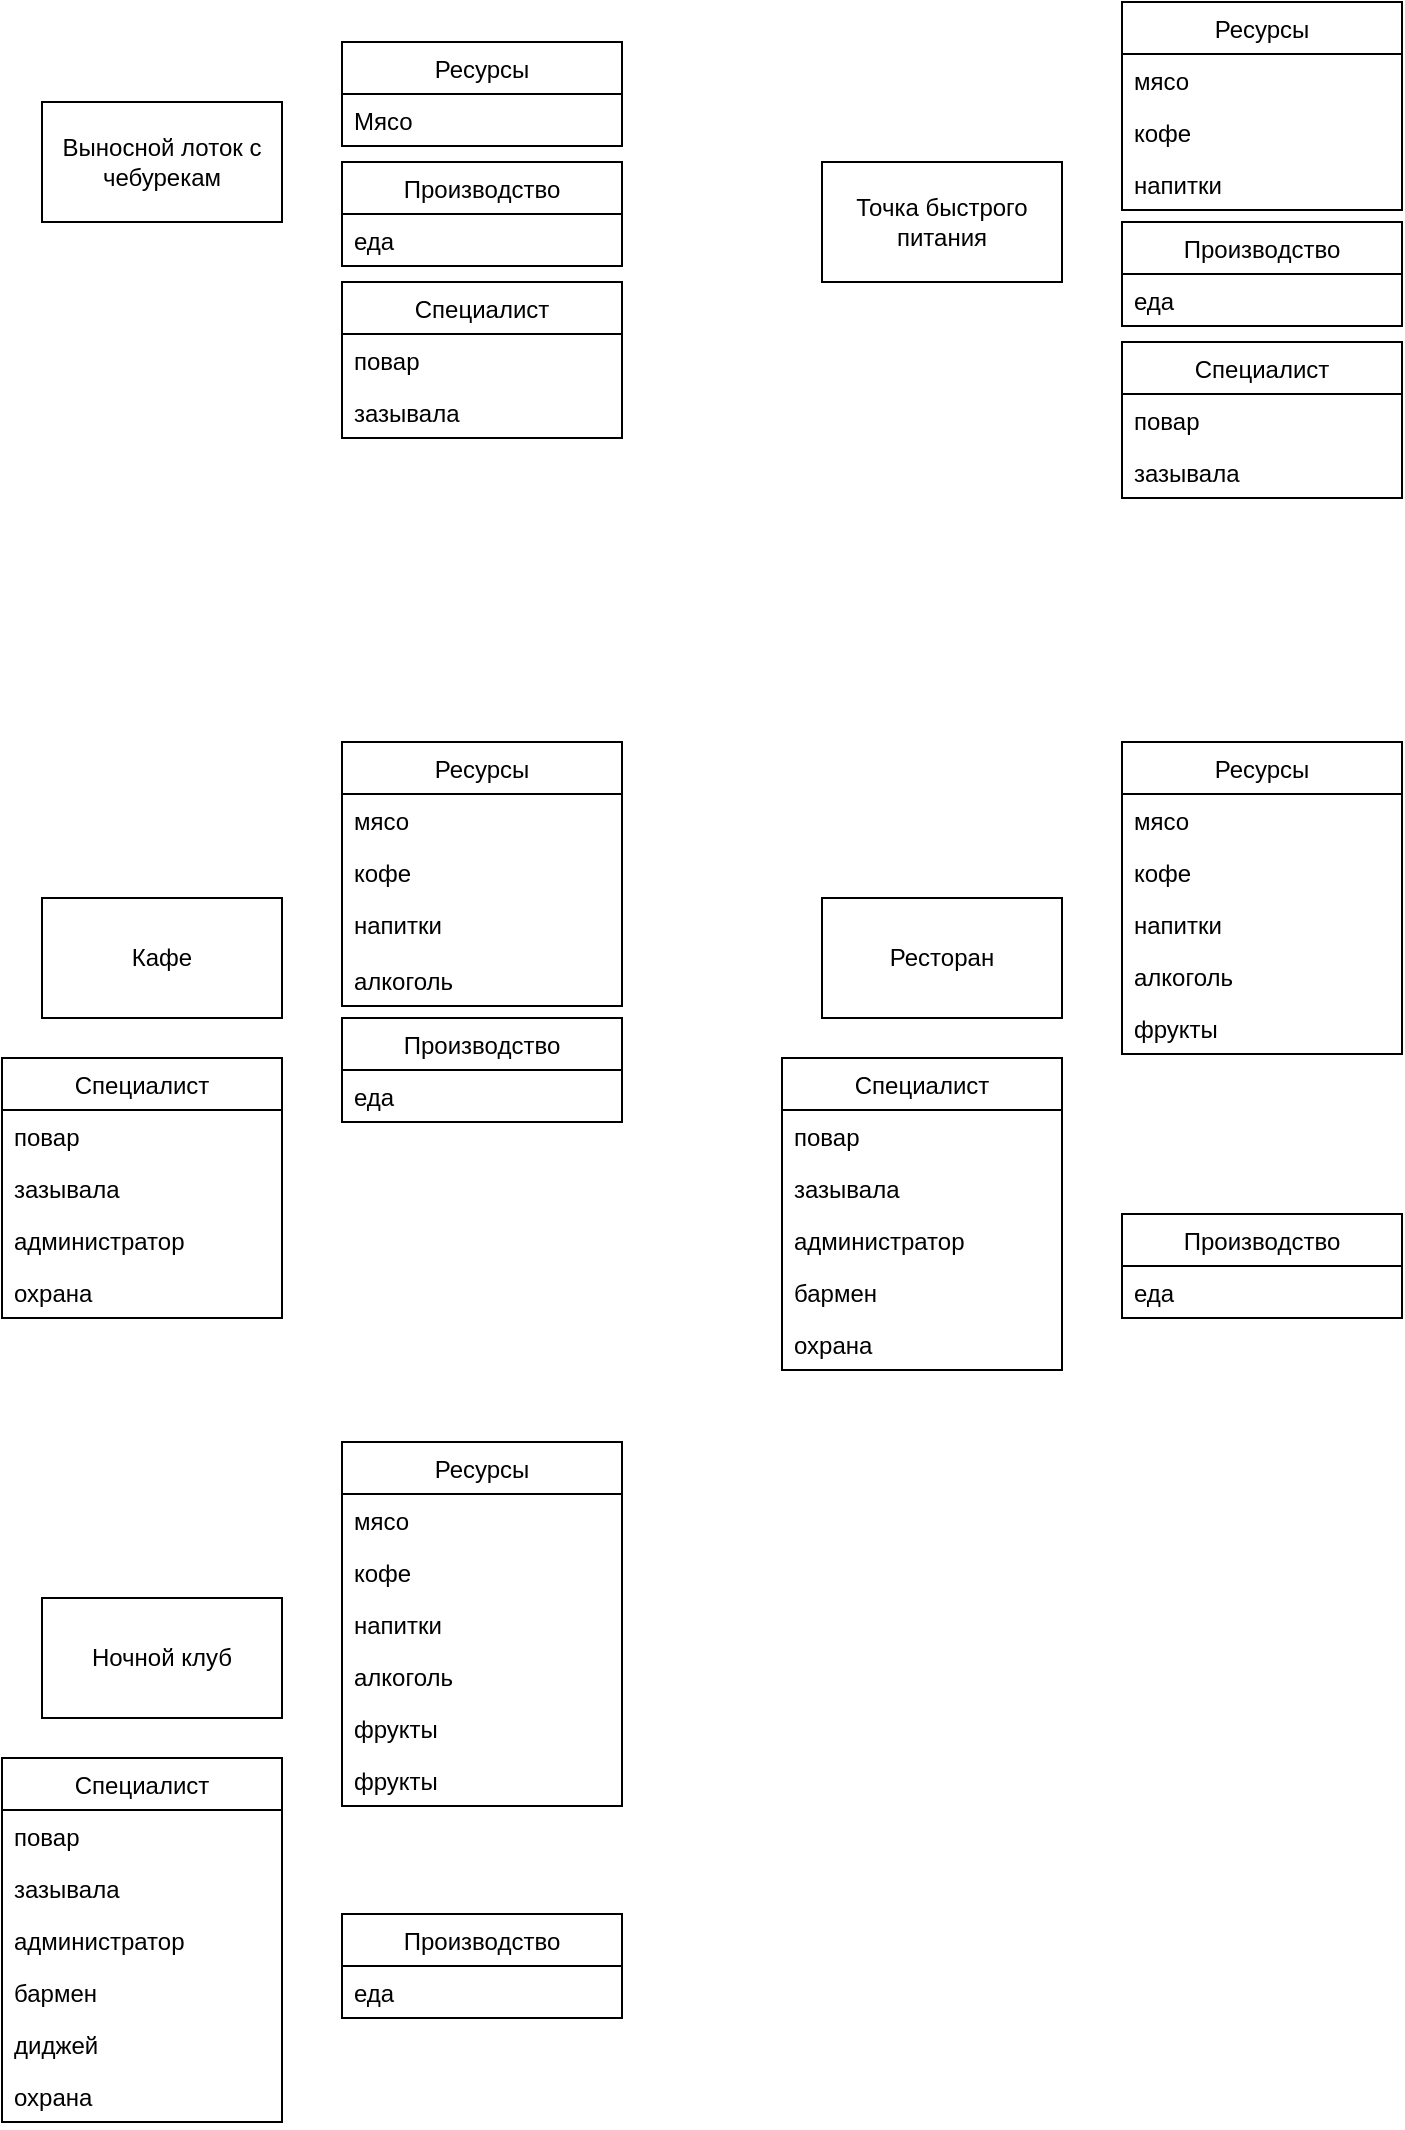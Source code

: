 <mxfile version="14.4.2" type="github" pages="2">
  <diagram id="6S7ugSenV1JjqLPWEwKW" name="Page-1">
    <mxGraphModel dx="1228" dy="582" grid="1" gridSize="10" guides="1" tooltips="1" connect="1" arrows="1" fold="1" page="1" pageScale="1" pageWidth="827" pageHeight="1169" math="0" shadow="0">
      <root>
        <mxCell id="0" />
        <mxCell id="1" parent="0" />
        <mxCell id="lEchIWDg8lGHhwBWF3uy-1" value="&lt;p class=&quot;MsoNormal&quot;&gt;Выносной лоток с чебурекам&lt;/p&gt;" style="rounded=0;whiteSpace=wrap;html=1;" parent="1" vertex="1">
          <mxGeometry x="80" y="80" width="120" height="60" as="geometry" />
        </mxCell>
        <mxCell id="lEchIWDg8lGHhwBWF3uy-2" value="Ресурсы" style="swimlane;fontStyle=0;childLayout=stackLayout;horizontal=1;startSize=26;fillColor=none;horizontalStack=0;resizeParent=1;resizeParentMax=0;resizeLast=0;collapsible=1;marginBottom=0;" parent="1" vertex="1">
          <mxGeometry x="230" y="50" width="140" height="52" as="geometry" />
        </mxCell>
        <mxCell id="lEchIWDg8lGHhwBWF3uy-3" value="Мясо" style="text;strokeColor=none;fillColor=none;align=left;verticalAlign=top;spacingLeft=4;spacingRight=4;overflow=hidden;rotatable=0;points=[[0,0.5],[1,0.5]];portConstraint=eastwest;" parent="lEchIWDg8lGHhwBWF3uy-2" vertex="1">
          <mxGeometry y="26" width="140" height="26" as="geometry" />
        </mxCell>
        <mxCell id="lEchIWDg8lGHhwBWF3uy-4" value="Производство" style="swimlane;fontStyle=0;childLayout=stackLayout;horizontal=1;startSize=26;fillColor=none;horizontalStack=0;resizeParent=1;resizeParentMax=0;resizeLast=0;collapsible=1;marginBottom=0;" parent="1" vertex="1">
          <mxGeometry x="230" y="110" width="140" height="52" as="geometry" />
        </mxCell>
        <mxCell id="lEchIWDg8lGHhwBWF3uy-5" value="еда" style="text;strokeColor=none;fillColor=none;align=left;verticalAlign=top;spacingLeft=4;spacingRight=4;overflow=hidden;rotatable=0;points=[[0,0.5],[1,0.5]];portConstraint=eastwest;" parent="lEchIWDg8lGHhwBWF3uy-4" vertex="1">
          <mxGeometry y="26" width="140" height="26" as="geometry" />
        </mxCell>
        <mxCell id="lEchIWDg8lGHhwBWF3uy-6" value="Специалист" style="swimlane;fontStyle=0;childLayout=stackLayout;horizontal=1;startSize=26;fillColor=none;horizontalStack=0;resizeParent=1;resizeParentMax=0;resizeLast=0;collapsible=1;marginBottom=0;" parent="1" vertex="1">
          <mxGeometry x="230" y="170" width="140" height="78" as="geometry" />
        </mxCell>
        <mxCell id="lEchIWDg8lGHhwBWF3uy-7" value="повар" style="text;strokeColor=none;fillColor=none;align=left;verticalAlign=top;spacingLeft=4;spacingRight=4;overflow=hidden;rotatable=0;points=[[0,0.5],[1,0.5]];portConstraint=eastwest;" parent="lEchIWDg8lGHhwBWF3uy-6" vertex="1">
          <mxGeometry y="26" width="140" height="26" as="geometry" />
        </mxCell>
        <mxCell id="lEchIWDg8lGHhwBWF3uy-8" value="зазывала" style="text;strokeColor=none;fillColor=none;align=left;verticalAlign=top;spacingLeft=4;spacingRight=4;overflow=hidden;rotatable=0;points=[[0,0.5],[1,0.5]];portConstraint=eastwest;" parent="lEchIWDg8lGHhwBWF3uy-6" vertex="1">
          <mxGeometry y="52" width="140" height="26" as="geometry" />
        </mxCell>
        <mxCell id="lEchIWDg8lGHhwBWF3uy-9" value="&lt;p class=&quot;MsoNormal&quot;&gt;Точка быстрого питания&lt;/p&gt;" style="rounded=0;whiteSpace=wrap;html=1;" parent="1" vertex="1">
          <mxGeometry x="470" y="110" width="120" height="60" as="geometry" />
        </mxCell>
        <mxCell id="lEchIWDg8lGHhwBWF3uy-10" value="Ресурсы" style="swimlane;fontStyle=0;childLayout=stackLayout;horizontal=1;startSize=26;fillColor=none;horizontalStack=0;resizeParent=1;resizeParentMax=0;resizeLast=0;collapsible=1;marginBottom=0;" parent="1" vertex="1">
          <mxGeometry x="620" y="30" width="140" height="104" as="geometry" />
        </mxCell>
        <mxCell id="lEchIWDg8lGHhwBWF3uy-11" value="мясо" style="text;strokeColor=none;fillColor=none;align=left;verticalAlign=top;spacingLeft=4;spacingRight=4;overflow=hidden;rotatable=0;points=[[0,0.5],[1,0.5]];portConstraint=eastwest;" parent="lEchIWDg8lGHhwBWF3uy-10" vertex="1">
          <mxGeometry y="26" width="140" height="26" as="geometry" />
        </mxCell>
        <mxCell id="lEchIWDg8lGHhwBWF3uy-12" value="кофе" style="text;strokeColor=none;fillColor=none;align=left;verticalAlign=top;spacingLeft=4;spacingRight=4;overflow=hidden;rotatable=0;points=[[0,0.5],[1,0.5]];portConstraint=eastwest;" parent="lEchIWDg8lGHhwBWF3uy-10" vertex="1">
          <mxGeometry y="52" width="140" height="26" as="geometry" />
        </mxCell>
        <mxCell id="lEchIWDg8lGHhwBWF3uy-13" value="напитки" style="text;strokeColor=none;fillColor=none;align=left;verticalAlign=top;spacingLeft=4;spacingRight=4;overflow=hidden;rotatable=0;points=[[0,0.5],[1,0.5]];portConstraint=eastwest;" parent="lEchIWDg8lGHhwBWF3uy-10" vertex="1">
          <mxGeometry y="78" width="140" height="26" as="geometry" />
        </mxCell>
        <mxCell id="lEchIWDg8lGHhwBWF3uy-14" value="Производство" style="swimlane;fontStyle=0;childLayout=stackLayout;horizontal=1;startSize=26;fillColor=none;horizontalStack=0;resizeParent=1;resizeParentMax=0;resizeLast=0;collapsible=1;marginBottom=0;" parent="1" vertex="1">
          <mxGeometry x="620" y="140" width="140" height="52" as="geometry" />
        </mxCell>
        <mxCell id="lEchIWDg8lGHhwBWF3uy-15" value="еда" style="text;strokeColor=none;fillColor=none;align=left;verticalAlign=top;spacingLeft=4;spacingRight=4;overflow=hidden;rotatable=0;points=[[0,0.5],[1,0.5]];portConstraint=eastwest;" parent="lEchIWDg8lGHhwBWF3uy-14" vertex="1">
          <mxGeometry y="26" width="140" height="26" as="geometry" />
        </mxCell>
        <mxCell id="lEchIWDg8lGHhwBWF3uy-16" value="Специалист" style="swimlane;fontStyle=0;childLayout=stackLayout;horizontal=1;startSize=26;fillColor=none;horizontalStack=0;resizeParent=1;resizeParentMax=0;resizeLast=0;collapsible=1;marginBottom=0;" parent="1" vertex="1">
          <mxGeometry x="620" y="200" width="140" height="78" as="geometry" />
        </mxCell>
        <mxCell id="lEchIWDg8lGHhwBWF3uy-17" value="повар" style="text;strokeColor=none;fillColor=none;align=left;verticalAlign=top;spacingLeft=4;spacingRight=4;overflow=hidden;rotatable=0;points=[[0,0.5],[1,0.5]];portConstraint=eastwest;" parent="lEchIWDg8lGHhwBWF3uy-16" vertex="1">
          <mxGeometry y="26" width="140" height="26" as="geometry" />
        </mxCell>
        <mxCell id="lEchIWDg8lGHhwBWF3uy-18" value="зазывала" style="text;strokeColor=none;fillColor=none;align=left;verticalAlign=top;spacingLeft=4;spacingRight=4;overflow=hidden;rotatable=0;points=[[0,0.5],[1,0.5]];portConstraint=eastwest;" parent="lEchIWDg8lGHhwBWF3uy-16" vertex="1">
          <mxGeometry y="52" width="140" height="26" as="geometry" />
        </mxCell>
        <mxCell id="lEchIWDg8lGHhwBWF3uy-19" value="&lt;p class=&quot;MsoNormal&quot;&gt;Кафе&lt;/p&gt;" style="rounded=0;whiteSpace=wrap;html=1;" parent="1" vertex="1">
          <mxGeometry x="80" y="478" width="120" height="60" as="geometry" />
        </mxCell>
        <mxCell id="lEchIWDg8lGHhwBWF3uy-20" value="Ресурсы" style="swimlane;fontStyle=0;childLayout=stackLayout;horizontal=1;startSize=26;fillColor=none;horizontalStack=0;resizeParent=1;resizeParentMax=0;resizeLast=0;collapsible=1;marginBottom=0;" parent="1" vertex="1">
          <mxGeometry x="230" y="400" width="140" height="132" as="geometry" />
        </mxCell>
        <mxCell id="lEchIWDg8lGHhwBWF3uy-21" value="мясо" style="text;strokeColor=none;fillColor=none;align=left;verticalAlign=top;spacingLeft=4;spacingRight=4;overflow=hidden;rotatable=0;points=[[0,0.5],[1,0.5]];portConstraint=eastwest;" parent="lEchIWDg8lGHhwBWF3uy-20" vertex="1">
          <mxGeometry y="26" width="140" height="26" as="geometry" />
        </mxCell>
        <mxCell id="lEchIWDg8lGHhwBWF3uy-22" value="кофе" style="text;strokeColor=none;fillColor=none;align=left;verticalAlign=top;spacingLeft=4;spacingRight=4;overflow=hidden;rotatable=0;points=[[0,0.5],[1,0.5]];portConstraint=eastwest;" parent="lEchIWDg8lGHhwBWF3uy-20" vertex="1">
          <mxGeometry y="52" width="140" height="26" as="geometry" />
        </mxCell>
        <mxCell id="lEchIWDg8lGHhwBWF3uy-23" value="напитки" style="text;strokeColor=none;fillColor=none;align=left;verticalAlign=top;spacingLeft=4;spacingRight=4;overflow=hidden;rotatable=0;points=[[0,0.5],[1,0.5]];portConstraint=eastwest;" parent="lEchIWDg8lGHhwBWF3uy-20" vertex="1">
          <mxGeometry y="78" width="140" height="28" as="geometry" />
        </mxCell>
        <mxCell id="lEchIWDg8lGHhwBWF3uy-24" value="алкоголь" style="text;strokeColor=none;fillColor=none;align=left;verticalAlign=top;spacingLeft=4;spacingRight=4;overflow=hidden;rotatable=0;points=[[0,0.5],[1,0.5]];portConstraint=eastwest;" parent="lEchIWDg8lGHhwBWF3uy-20" vertex="1">
          <mxGeometry y="106" width="140" height="26" as="geometry" />
        </mxCell>
        <mxCell id="lEchIWDg8lGHhwBWF3uy-25" value="Производство" style="swimlane;fontStyle=0;childLayout=stackLayout;horizontal=1;startSize=26;fillColor=none;horizontalStack=0;resizeParent=1;resizeParentMax=0;resizeLast=0;collapsible=1;marginBottom=0;" parent="1" vertex="1">
          <mxGeometry x="230" y="538" width="140" height="52" as="geometry" />
        </mxCell>
        <mxCell id="lEchIWDg8lGHhwBWF3uy-26" value="еда" style="text;strokeColor=none;fillColor=none;align=left;verticalAlign=top;spacingLeft=4;spacingRight=4;overflow=hidden;rotatable=0;points=[[0,0.5],[1,0.5]];portConstraint=eastwest;" parent="lEchIWDg8lGHhwBWF3uy-25" vertex="1">
          <mxGeometry y="26" width="140" height="26" as="geometry" />
        </mxCell>
        <mxCell id="lEchIWDg8lGHhwBWF3uy-27" value="Специалист" style="swimlane;fontStyle=0;childLayout=stackLayout;horizontal=1;startSize=26;fillColor=none;horizontalStack=0;resizeParent=1;resizeParentMax=0;resizeLast=0;collapsible=1;marginBottom=0;" parent="1" vertex="1">
          <mxGeometry x="60" y="558" width="140" height="130" as="geometry" />
        </mxCell>
        <mxCell id="lEchIWDg8lGHhwBWF3uy-28" value="повар" style="text;strokeColor=none;fillColor=none;align=left;verticalAlign=top;spacingLeft=4;spacingRight=4;overflow=hidden;rotatable=0;points=[[0,0.5],[1,0.5]];portConstraint=eastwest;" parent="lEchIWDg8lGHhwBWF3uy-27" vertex="1">
          <mxGeometry y="26" width="140" height="26" as="geometry" />
        </mxCell>
        <mxCell id="lEchIWDg8lGHhwBWF3uy-29" value="зазывала" style="text;strokeColor=none;fillColor=none;align=left;verticalAlign=top;spacingLeft=4;spacingRight=4;overflow=hidden;rotatable=0;points=[[0,0.5],[1,0.5]];portConstraint=eastwest;" parent="lEchIWDg8lGHhwBWF3uy-27" vertex="1">
          <mxGeometry y="52" width="140" height="26" as="geometry" />
        </mxCell>
        <mxCell id="lEchIWDg8lGHhwBWF3uy-30" value="администратор" style="text;strokeColor=none;fillColor=none;align=left;verticalAlign=top;spacingLeft=4;spacingRight=4;overflow=hidden;rotatable=0;points=[[0,0.5],[1,0.5]];portConstraint=eastwest;" parent="lEchIWDg8lGHhwBWF3uy-27" vertex="1">
          <mxGeometry y="78" width="140" height="26" as="geometry" />
        </mxCell>
        <mxCell id="lEchIWDg8lGHhwBWF3uy-31" value="охрана" style="text;strokeColor=none;fillColor=none;align=left;verticalAlign=top;spacingLeft=4;spacingRight=4;overflow=hidden;rotatable=0;points=[[0,0.5],[1,0.5]];portConstraint=eastwest;" parent="lEchIWDg8lGHhwBWF3uy-27" vertex="1">
          <mxGeometry y="104" width="140" height="26" as="geometry" />
        </mxCell>
        <mxCell id="lEchIWDg8lGHhwBWF3uy-32" value="&lt;p class=&quot;MsoNormal&quot;&gt;Ресторан&lt;/p&gt;" style="rounded=0;whiteSpace=wrap;html=1;" parent="1" vertex="1">
          <mxGeometry x="470" y="478" width="120" height="60" as="geometry" />
        </mxCell>
        <mxCell id="lEchIWDg8lGHhwBWF3uy-33" value="Ресурсы" style="swimlane;fontStyle=0;childLayout=stackLayout;horizontal=1;startSize=26;fillColor=none;horizontalStack=0;resizeParent=1;resizeParentMax=0;resizeLast=0;collapsible=1;marginBottom=0;" parent="1" vertex="1">
          <mxGeometry x="620" y="400" width="140" height="156" as="geometry" />
        </mxCell>
        <mxCell id="lEchIWDg8lGHhwBWF3uy-34" value="мясо" style="text;strokeColor=none;fillColor=none;align=left;verticalAlign=top;spacingLeft=4;spacingRight=4;overflow=hidden;rotatable=0;points=[[0,0.5],[1,0.5]];portConstraint=eastwest;" parent="lEchIWDg8lGHhwBWF3uy-33" vertex="1">
          <mxGeometry y="26" width="140" height="26" as="geometry" />
        </mxCell>
        <mxCell id="lEchIWDg8lGHhwBWF3uy-35" value="кофе" style="text;strokeColor=none;fillColor=none;align=left;verticalAlign=top;spacingLeft=4;spacingRight=4;overflow=hidden;rotatable=0;points=[[0,0.5],[1,0.5]];portConstraint=eastwest;" parent="lEchIWDg8lGHhwBWF3uy-33" vertex="1">
          <mxGeometry y="52" width="140" height="26" as="geometry" />
        </mxCell>
        <mxCell id="lEchIWDg8lGHhwBWF3uy-36" value="напитки" style="text;strokeColor=none;fillColor=none;align=left;verticalAlign=top;spacingLeft=4;spacingRight=4;overflow=hidden;rotatable=0;points=[[0,0.5],[1,0.5]];portConstraint=eastwest;" parent="lEchIWDg8lGHhwBWF3uy-33" vertex="1">
          <mxGeometry y="78" width="140" height="26" as="geometry" />
        </mxCell>
        <mxCell id="lEchIWDg8lGHhwBWF3uy-37" value="алкоголь" style="text;strokeColor=none;fillColor=none;align=left;verticalAlign=top;spacingLeft=4;spacingRight=4;overflow=hidden;rotatable=0;points=[[0,0.5],[1,0.5]];portConstraint=eastwest;" parent="lEchIWDg8lGHhwBWF3uy-33" vertex="1">
          <mxGeometry y="104" width="140" height="26" as="geometry" />
        </mxCell>
        <mxCell id="lEchIWDg8lGHhwBWF3uy-38" value="фрукты" style="text;strokeColor=none;fillColor=none;align=left;verticalAlign=top;spacingLeft=4;spacingRight=4;overflow=hidden;rotatable=0;points=[[0,0.5],[1,0.5]];portConstraint=eastwest;" parent="lEchIWDg8lGHhwBWF3uy-33" vertex="1">
          <mxGeometry y="130" width="140" height="26" as="geometry" />
        </mxCell>
        <mxCell id="lEchIWDg8lGHhwBWF3uy-39" value="Производство" style="swimlane;fontStyle=0;childLayout=stackLayout;horizontal=1;startSize=26;fillColor=none;horizontalStack=0;resizeParent=1;resizeParentMax=0;resizeLast=0;collapsible=1;marginBottom=0;" parent="1" vertex="1">
          <mxGeometry x="620" y="636" width="140" height="52" as="geometry" />
        </mxCell>
        <mxCell id="lEchIWDg8lGHhwBWF3uy-40" value="еда" style="text;strokeColor=none;fillColor=none;align=left;verticalAlign=top;spacingLeft=4;spacingRight=4;overflow=hidden;rotatable=0;points=[[0,0.5],[1,0.5]];portConstraint=eastwest;" parent="lEchIWDg8lGHhwBWF3uy-39" vertex="1">
          <mxGeometry y="26" width="140" height="26" as="geometry" />
        </mxCell>
        <mxCell id="lEchIWDg8lGHhwBWF3uy-41" value="Специалист" style="swimlane;fontStyle=0;childLayout=stackLayout;horizontal=1;startSize=26;fillColor=none;horizontalStack=0;resizeParent=1;resizeParentMax=0;resizeLast=0;collapsible=1;marginBottom=0;" parent="1" vertex="1">
          <mxGeometry x="450" y="558" width="140" height="156" as="geometry" />
        </mxCell>
        <mxCell id="lEchIWDg8lGHhwBWF3uy-42" value="повар" style="text;strokeColor=none;fillColor=none;align=left;verticalAlign=top;spacingLeft=4;spacingRight=4;overflow=hidden;rotatable=0;points=[[0,0.5],[1,0.5]];portConstraint=eastwest;" parent="lEchIWDg8lGHhwBWF3uy-41" vertex="1">
          <mxGeometry y="26" width="140" height="26" as="geometry" />
        </mxCell>
        <mxCell id="lEchIWDg8lGHhwBWF3uy-43" value="зазывала" style="text;strokeColor=none;fillColor=none;align=left;verticalAlign=top;spacingLeft=4;spacingRight=4;overflow=hidden;rotatable=0;points=[[0,0.5],[1,0.5]];portConstraint=eastwest;" parent="lEchIWDg8lGHhwBWF3uy-41" vertex="1">
          <mxGeometry y="52" width="140" height="26" as="geometry" />
        </mxCell>
        <mxCell id="lEchIWDg8lGHhwBWF3uy-44" value="администратор" style="text;strokeColor=none;fillColor=none;align=left;verticalAlign=top;spacingLeft=4;spacingRight=4;overflow=hidden;rotatable=0;points=[[0,0.5],[1,0.5]];portConstraint=eastwest;" parent="lEchIWDg8lGHhwBWF3uy-41" vertex="1">
          <mxGeometry y="78" width="140" height="26" as="geometry" />
        </mxCell>
        <mxCell id="lEchIWDg8lGHhwBWF3uy-45" value="бармен" style="text;strokeColor=none;fillColor=none;align=left;verticalAlign=top;spacingLeft=4;spacingRight=4;overflow=hidden;rotatable=0;points=[[0,0.5],[1,0.5]];portConstraint=eastwest;" parent="lEchIWDg8lGHhwBWF3uy-41" vertex="1">
          <mxGeometry y="104" width="140" height="26" as="geometry" />
        </mxCell>
        <mxCell id="lEchIWDg8lGHhwBWF3uy-46" value="охрана" style="text;strokeColor=none;fillColor=none;align=left;verticalAlign=top;spacingLeft=4;spacingRight=4;overflow=hidden;rotatable=0;points=[[0,0.5],[1,0.5]];portConstraint=eastwest;" parent="lEchIWDg8lGHhwBWF3uy-41" vertex="1">
          <mxGeometry y="130" width="140" height="26" as="geometry" />
        </mxCell>
        <mxCell id="lEchIWDg8lGHhwBWF3uy-47" value="&lt;p class=&quot;MsoNormal&quot;&gt;Ночной клуб&lt;/p&gt;" style="rounded=0;whiteSpace=wrap;html=1;" parent="1" vertex="1">
          <mxGeometry x="80" y="828" width="120" height="60" as="geometry" />
        </mxCell>
        <mxCell id="lEchIWDg8lGHhwBWF3uy-48" value="Ресурсы" style="swimlane;fontStyle=0;childLayout=stackLayout;horizontal=1;startSize=26;fillColor=none;horizontalStack=0;resizeParent=1;resizeParentMax=0;resizeLast=0;collapsible=1;marginBottom=0;" parent="1" vertex="1">
          <mxGeometry x="230" y="750" width="140" height="182" as="geometry" />
        </mxCell>
        <mxCell id="lEchIWDg8lGHhwBWF3uy-49" value="мясо" style="text;strokeColor=none;fillColor=none;align=left;verticalAlign=top;spacingLeft=4;spacingRight=4;overflow=hidden;rotatable=0;points=[[0,0.5],[1,0.5]];portConstraint=eastwest;" parent="lEchIWDg8lGHhwBWF3uy-48" vertex="1">
          <mxGeometry y="26" width="140" height="26" as="geometry" />
        </mxCell>
        <mxCell id="lEchIWDg8lGHhwBWF3uy-50" value="кофе" style="text;strokeColor=none;fillColor=none;align=left;verticalAlign=top;spacingLeft=4;spacingRight=4;overflow=hidden;rotatable=0;points=[[0,0.5],[1,0.5]];portConstraint=eastwest;" parent="lEchIWDg8lGHhwBWF3uy-48" vertex="1">
          <mxGeometry y="52" width="140" height="26" as="geometry" />
        </mxCell>
        <mxCell id="lEchIWDg8lGHhwBWF3uy-51" value="напитки" style="text;strokeColor=none;fillColor=none;align=left;verticalAlign=top;spacingLeft=4;spacingRight=4;overflow=hidden;rotatable=0;points=[[0,0.5],[1,0.5]];portConstraint=eastwest;" parent="lEchIWDg8lGHhwBWF3uy-48" vertex="1">
          <mxGeometry y="78" width="140" height="26" as="geometry" />
        </mxCell>
        <mxCell id="lEchIWDg8lGHhwBWF3uy-52" value="алкоголь" style="text;strokeColor=none;fillColor=none;align=left;verticalAlign=top;spacingLeft=4;spacingRight=4;overflow=hidden;rotatable=0;points=[[0,0.5],[1,0.5]];portConstraint=eastwest;" parent="lEchIWDg8lGHhwBWF3uy-48" vertex="1">
          <mxGeometry y="104" width="140" height="26" as="geometry" />
        </mxCell>
        <mxCell id="lEchIWDg8lGHhwBWF3uy-53" value="фрукты" style="text;strokeColor=none;fillColor=none;align=left;verticalAlign=top;spacingLeft=4;spacingRight=4;overflow=hidden;rotatable=0;points=[[0,0.5],[1,0.5]];portConstraint=eastwest;" parent="lEchIWDg8lGHhwBWF3uy-48" vertex="1">
          <mxGeometry y="130" width="140" height="26" as="geometry" />
        </mxCell>
        <mxCell id="lEchIWDg8lGHhwBWF3uy-54" value="фрукты" style="text;strokeColor=none;fillColor=none;align=left;verticalAlign=top;spacingLeft=4;spacingRight=4;overflow=hidden;rotatable=0;points=[[0,0.5],[1,0.5]];portConstraint=eastwest;" parent="lEchIWDg8lGHhwBWF3uy-48" vertex="1">
          <mxGeometry y="156" width="140" height="26" as="geometry" />
        </mxCell>
        <mxCell id="lEchIWDg8lGHhwBWF3uy-55" value="Производство" style="swimlane;fontStyle=0;childLayout=stackLayout;horizontal=1;startSize=26;fillColor=none;horizontalStack=0;resizeParent=1;resizeParentMax=0;resizeLast=0;collapsible=1;marginBottom=0;" parent="1" vertex="1">
          <mxGeometry x="230" y="986" width="140" height="52" as="geometry" />
        </mxCell>
        <mxCell id="lEchIWDg8lGHhwBWF3uy-56" value="еда" style="text;strokeColor=none;fillColor=none;align=left;verticalAlign=top;spacingLeft=4;spacingRight=4;overflow=hidden;rotatable=0;points=[[0,0.5],[1,0.5]];portConstraint=eastwest;" parent="lEchIWDg8lGHhwBWF3uy-55" vertex="1">
          <mxGeometry y="26" width="140" height="26" as="geometry" />
        </mxCell>
        <mxCell id="lEchIWDg8lGHhwBWF3uy-57" value="Специалист" style="swimlane;fontStyle=0;childLayout=stackLayout;horizontal=1;startSize=26;fillColor=none;horizontalStack=0;resizeParent=1;resizeParentMax=0;resizeLast=0;collapsible=1;marginBottom=0;" parent="1" vertex="1">
          <mxGeometry x="60" y="908" width="140" height="182" as="geometry" />
        </mxCell>
        <mxCell id="lEchIWDg8lGHhwBWF3uy-58" value="повар" style="text;strokeColor=none;fillColor=none;align=left;verticalAlign=top;spacingLeft=4;spacingRight=4;overflow=hidden;rotatable=0;points=[[0,0.5],[1,0.5]];portConstraint=eastwest;" parent="lEchIWDg8lGHhwBWF3uy-57" vertex="1">
          <mxGeometry y="26" width="140" height="26" as="geometry" />
        </mxCell>
        <mxCell id="lEchIWDg8lGHhwBWF3uy-59" value="зазывала" style="text;strokeColor=none;fillColor=none;align=left;verticalAlign=top;spacingLeft=4;spacingRight=4;overflow=hidden;rotatable=0;points=[[0,0.5],[1,0.5]];portConstraint=eastwest;" parent="lEchIWDg8lGHhwBWF3uy-57" vertex="1">
          <mxGeometry y="52" width="140" height="26" as="geometry" />
        </mxCell>
        <mxCell id="lEchIWDg8lGHhwBWF3uy-60" value="администратор" style="text;strokeColor=none;fillColor=none;align=left;verticalAlign=top;spacingLeft=4;spacingRight=4;overflow=hidden;rotatable=0;points=[[0,0.5],[1,0.5]];portConstraint=eastwest;" parent="lEchIWDg8lGHhwBWF3uy-57" vertex="1">
          <mxGeometry y="78" width="140" height="26" as="geometry" />
        </mxCell>
        <mxCell id="lEchIWDg8lGHhwBWF3uy-61" value="бармен" style="text;strokeColor=none;fillColor=none;align=left;verticalAlign=top;spacingLeft=4;spacingRight=4;overflow=hidden;rotatable=0;points=[[0,0.5],[1,0.5]];portConstraint=eastwest;" parent="lEchIWDg8lGHhwBWF3uy-57" vertex="1">
          <mxGeometry y="104" width="140" height="26" as="geometry" />
        </mxCell>
        <mxCell id="lEchIWDg8lGHhwBWF3uy-62" value="диджей" style="text;strokeColor=none;fillColor=none;align=left;verticalAlign=top;spacingLeft=4;spacingRight=4;overflow=hidden;rotatable=0;points=[[0,0.5],[1,0.5]];portConstraint=eastwest;" parent="lEchIWDg8lGHhwBWF3uy-57" vertex="1">
          <mxGeometry y="130" width="140" height="26" as="geometry" />
        </mxCell>
        <mxCell id="lEchIWDg8lGHhwBWF3uy-63" value="охрана" style="text;strokeColor=none;fillColor=none;align=left;verticalAlign=top;spacingLeft=4;spacingRight=4;overflow=hidden;rotatable=0;points=[[0,0.5],[1,0.5]];portConstraint=eastwest;" parent="lEchIWDg8lGHhwBWF3uy-57" vertex="1">
          <mxGeometry y="156" width="140" height="26" as="geometry" />
        </mxCell>
      </root>
    </mxGraphModel>
  </diagram>
  <diagram id="fvzckmosWqIhh1CYBYbi" name="Architecture">
    <mxGraphModel dx="2055" dy="582" grid="1" gridSize="10" guides="1" tooltips="1" connect="1" arrows="1" fold="1" page="1" pageScale="1" pageWidth="827" pageHeight="1169" math="0" shadow="0">
      <root>
        <mxCell id="eyGv4FeZiMnqTki_doD5-0" />
        <mxCell id="eyGv4FeZiMnqTki_doD5-1" parent="eyGv4FeZiMnqTki_doD5-0" />
        <mxCell id="eyGv4FeZiMnqTki_doD5-2" style="edgeStyle=orthogonalEdgeStyle;rounded=0;orthogonalLoop=1;jettySize=auto;html=1;exitX=1;exitY=0.5;exitDx=0;exitDy=0;entryX=0;entryY=0.5;entryDx=0;entryDy=0;" edge="1" parent="eyGv4FeZiMnqTki_doD5-1" source="eyGv4FeZiMnqTki_doD5-3" target="eyGv4FeZiMnqTki_doD5-5">
          <mxGeometry relative="1" as="geometry" />
        </mxCell>
        <mxCell id="eyGv4FeZiMnqTki_doD5-3" value="Старт" style="rounded=1;whiteSpace=wrap;html=1;" vertex="1" parent="eyGv4FeZiMnqTki_doD5-1">
          <mxGeometry x="80" y="40" width="120" height="60" as="geometry" />
        </mxCell>
        <mxCell id="eyGv4FeZiMnqTki_doD5-4" style="edgeStyle=orthogonalEdgeStyle;rounded=0;orthogonalLoop=1;jettySize=auto;html=1;exitX=1;exitY=0.5;exitDx=0;exitDy=0;entryX=0;entryY=0.5;entryDx=0;entryDy=0;" edge="1" parent="eyGv4FeZiMnqTki_doD5-1" source="eyGv4FeZiMnqTki_doD5-5" target="eyGv4FeZiMnqTki_doD5-8">
          <mxGeometry relative="1" as="geometry" />
        </mxCell>
        <mxCell id="eyGv4FeZiMnqTki_doD5-5" value="Регистрация" style="rounded=1;whiteSpace=wrap;html=1;" vertex="1" parent="eyGv4FeZiMnqTki_doD5-1">
          <mxGeometry x="240" y="40" width="120" height="60" as="geometry" />
        </mxCell>
        <mxCell id="eyGv4FeZiMnqTki_doD5-6" value="аутентификация&lt;br&gt;пользователя" style="rounded=1;whiteSpace=wrap;html=1;" vertex="1" parent="eyGv4FeZiMnqTki_doD5-1">
          <mxGeometry x="240" y="120" width="120" height="60" as="geometry" />
        </mxCell>
        <mxCell id="eyGv4FeZiMnqTki_doD5-7" style="edgeStyle=orthogonalEdgeStyle;rounded=0;orthogonalLoop=1;jettySize=auto;html=1;exitX=0.5;exitY=1;exitDx=0;exitDy=0;entryX=0.5;entryY=0;entryDx=0;entryDy=0;entryPerimeter=0;" edge="1" parent="eyGv4FeZiMnqTki_doD5-1" source="eyGv4FeZiMnqTki_doD5-8" target="eyGv4FeZiMnqTki_doD5-14">
          <mxGeometry relative="1" as="geometry" />
        </mxCell>
        <mxCell id="eyGv4FeZiMnqTki_doD5-8" value="верификация по мылу" style="rounded=1;whiteSpace=wrap;html=1;" vertex="1" parent="eyGv4FeZiMnqTki_doD5-1">
          <mxGeometry x="405" y="40" width="120" height="60" as="geometry" />
        </mxCell>
        <mxCell id="eyGv4FeZiMnqTki_doD5-9" value="" style="endArrow=classic;startArrow=classic;html=1;exitX=0;exitY=0.5;exitDx=0;exitDy=0;exitPerimeter=0;" edge="1" parent="eyGv4FeZiMnqTki_doD5-1" source="eyGv4FeZiMnqTki_doD5-14">
          <mxGeometry width="50" height="50" relative="1" as="geometry">
            <mxPoint x="380" y="162.5" as="sourcePoint" />
            <mxPoint x="360" y="150" as="targetPoint" />
          </mxGeometry>
        </mxCell>
        <mxCell id="eyGv4FeZiMnqTki_doD5-10" value="" style="endArrow=classic;startArrow=classic;html=1;entryX=1;entryY=1;entryDx=0;entryDy=0;exitX=0;exitY=0;exitDx=0;exitDy=0;" edge="1" parent="eyGv4FeZiMnqTki_doD5-1" source="eyGv4FeZiMnqTki_doD5-6" target="eyGv4FeZiMnqTki_doD5-3">
          <mxGeometry width="50" height="50" relative="1" as="geometry">
            <mxPoint x="190" y="150" as="sourcePoint" />
            <mxPoint x="240" y="100" as="targetPoint" />
          </mxGeometry>
        </mxCell>
        <mxCell id="eyGv4FeZiMnqTki_doD5-11" value="загрузка данных персонажа" style="rounded=1;whiteSpace=wrap;html=1;" vertex="1" parent="eyGv4FeZiMnqTki_doD5-1">
          <mxGeometry x="140" y="280" width="100" height="40" as="geometry" />
        </mxCell>
        <mxCell id="eyGv4FeZiMnqTki_doD5-12" style="edgeStyle=orthogonalEdgeStyle;rounded=0;orthogonalLoop=1;jettySize=auto;html=1;exitX=1;exitY=0.5;exitDx=0;exitDy=0;entryX=0;entryY=0.5;entryDx=0;entryDy=0;" edge="1" parent="eyGv4FeZiMnqTki_doD5-1" source="eyGv4FeZiMnqTki_doD5-13" target="eyGv4FeZiMnqTki_doD5-3">
          <mxGeometry relative="1" as="geometry" />
        </mxCell>
        <mxCell id="eyGv4FeZiMnqTki_doD5-13" value="" style="ellipse;fillColor=#ffffff;strokeColor=#000000;" vertex="1" parent="eyGv4FeZiMnqTki_doD5-1">
          <mxGeometry x="20" y="55" width="30" height="30" as="geometry" />
        </mxCell>
        <mxCell id="eyGv4FeZiMnqTki_doD5-14" value="БД&lt;br&gt;" style="shape=note;whiteSpace=wrap;html=1;backgroundOutline=1;darkOpacity=0.05;" vertex="1" parent="eyGv4FeZiMnqTki_doD5-1">
          <mxGeometry x="390" y="120" width="150" height="160" as="geometry" />
        </mxCell>
        <mxCell id="eyGv4FeZiMnqTki_doD5-15" value="" style="endArrow=classic;html=1;exitX=0.5;exitY=1;exitDx=0;exitDy=0;entryX=0.5;entryY=0;entryDx=0;entryDy=0;" edge="1" parent="eyGv4FeZiMnqTki_doD5-1" source="eyGv4FeZiMnqTki_doD5-3" target="eyGv4FeZiMnqTki_doD5-11">
          <mxGeometry width="50" height="50" relative="1" as="geometry">
            <mxPoint x="400" y="320" as="sourcePoint" />
            <mxPoint x="450" y="270" as="targetPoint" />
          </mxGeometry>
        </mxCell>
        <mxCell id="eyGv4FeZiMnqTki_doD5-16" value="" style="endArrow=classic;html=1;exitX=-0.013;exitY=0.694;exitDx=0;exitDy=0;exitPerimeter=0;entryX=1;entryY=0;entryDx=0;entryDy=0;" edge="1" parent="eyGv4FeZiMnqTki_doD5-1" source="eyGv4FeZiMnqTki_doD5-14" target="eyGv4FeZiMnqTki_doD5-11">
          <mxGeometry width="50" height="50" relative="1" as="geometry">
            <mxPoint x="400" y="320" as="sourcePoint" />
            <mxPoint x="450" y="270" as="targetPoint" />
          </mxGeometry>
        </mxCell>
        <mxCell id="eyGv4FeZiMnqTki_doD5-17" style="edgeStyle=orthogonalEdgeStyle;rounded=0;orthogonalLoop=1;jettySize=auto;html=1;exitX=0.5;exitY=1;exitDx=0;exitDy=0;" edge="1" parent="eyGv4FeZiMnqTki_doD5-1" source="eyGv4FeZiMnqTki_doD5-18">
          <mxGeometry relative="1" as="geometry">
            <mxPoint x="190" y="420" as="targetPoint" />
          </mxGeometry>
        </mxCell>
        <mxCell id="eyGv4FeZiMnqTki_doD5-18" value="определение геопозиции" style="rounded=1;whiteSpace=wrap;html=1;" vertex="1" parent="eyGv4FeZiMnqTki_doD5-1">
          <mxGeometry x="140" y="350" width="100" height="40" as="geometry" />
        </mxCell>
        <mxCell id="eyGv4FeZiMnqTki_doD5-20" value="слушаем окружение" style="rounded=1;whiteSpace=wrap;html=1;" vertex="1" parent="eyGv4FeZiMnqTki_doD5-1">
          <mxGeometry x="140" y="420" width="100" height="40" as="geometry" />
        </mxCell>
        <mxCell id="eyGv4FeZiMnqTki_doD5-21" value="взаимодействие&lt;br&gt;с объектом" style="rhombus;whiteSpace=wrap;html=1;" vertex="1" parent="eyGv4FeZiMnqTki_doD5-1">
          <mxGeometry x="250" y="600" width="120" height="120" as="geometry" />
        </mxCell>
        <mxCell id="eyGv4FeZiMnqTki_doD5-22" value="" style="endArrow=classic;html=1;exitX=0.5;exitY=1;exitDx=0;exitDy=0;entryX=0.5;entryY=0;entryDx=0;entryDy=0;" edge="1" parent="eyGv4FeZiMnqTki_doD5-1" source="eyGv4FeZiMnqTki_doD5-11" target="eyGv4FeZiMnqTki_doD5-18">
          <mxGeometry width="50" height="50" relative="1" as="geometry">
            <mxPoint x="390" y="330" as="sourcePoint" />
            <mxPoint x="440" y="280" as="targetPoint" />
          </mxGeometry>
        </mxCell>
        <mxCell id="eyGv4FeZiMnqTki_doD5-23" value="взаимодействие&lt;br&gt;с персонажем" style="rhombus;whiteSpace=wrap;html=1;" vertex="1" parent="eyGv4FeZiMnqTki_doD5-1">
          <mxGeometry x="30" y="600" width="120" height="120" as="geometry" />
        </mxCell>
        <mxCell id="eyGv4FeZiMnqTki_doD5-24" value="" style="endArrow=open;endFill=1;endSize=12;html=1;entryX=0.5;entryY=0;entryDx=0;entryDy=0;exitX=0.417;exitY=1;exitDx=0;exitDy=0;exitPerimeter=0;" edge="1" parent="eyGv4FeZiMnqTki_doD5-1" source="eyGv4FeZiMnqTki_doD5-35" target="eyGv4FeZiMnqTki_doD5-23">
          <mxGeometry width="160" relative="1" as="geometry">
            <mxPoint x="170" y="580" as="sourcePoint" />
            <mxPoint x="490" y="490" as="targetPoint" />
          </mxGeometry>
        </mxCell>
        <mxCell id="eyGv4FeZiMnqTki_doD5-25" value="" style="endArrow=open;endFill=1;endSize=12;html=1;entryX=0.5;entryY=0;entryDx=0;entryDy=0;exitX=0.5;exitY=1;exitDx=0;exitDy=0;" edge="1" parent="eyGv4FeZiMnqTki_doD5-1" source="eyGv4FeZiMnqTki_doD5-35" target="eyGv4FeZiMnqTki_doD5-21">
          <mxGeometry width="160" relative="1" as="geometry">
            <mxPoint x="200" y="580" as="sourcePoint" />
            <mxPoint x="100" y="520" as="targetPoint" />
          </mxGeometry>
        </mxCell>
        <mxCell id="eyGv4FeZiMnqTki_doD5-26" value="выводим на экран моё местоположение" style="rounded=1;whiteSpace=wrap;html=1;" vertex="1" parent="eyGv4FeZiMnqTki_doD5-1">
          <mxGeometry x="340" y="420" width="100" height="40" as="geometry" />
        </mxCell>
        <mxCell id="eyGv4FeZiMnqTki_doD5-27" value="" style="endArrow=classic;html=1;exitX=1;exitY=0.5;exitDx=0;exitDy=0;entryX=0;entryY=0.5;entryDx=0;entryDy=0;" edge="1" parent="eyGv4FeZiMnqTki_doD5-1" source="eyGv4FeZiMnqTki_doD5-20" target="eyGv4FeZiMnqTki_doD5-26">
          <mxGeometry width="50" height="50" relative="1" as="geometry">
            <mxPoint x="390" y="510" as="sourcePoint" />
            <mxPoint x="280" y="440" as="targetPoint" />
          </mxGeometry>
        </mxCell>
        <mxCell id="eyGv4FeZiMnqTki_doD5-28" value="при изменении моих координат" style="rounded=1;whiteSpace=wrap;html=1;" vertex="1" parent="eyGv4FeZiMnqTki_doD5-1">
          <mxGeometry x="340" y="350" width="100" height="40" as="geometry" />
        </mxCell>
        <mxCell id="eyGv4FeZiMnqTki_doD5-29" value="" style="endArrow=classic;html=1;exitX=1;exitY=0.5;exitDx=0;exitDy=0;entryX=0;entryY=0.5;entryDx=0;entryDy=0;" edge="1" parent="eyGv4FeZiMnqTki_doD5-1" source="eyGv4FeZiMnqTki_doD5-18" target="eyGv4FeZiMnqTki_doD5-28">
          <mxGeometry width="50" height="50" relative="1" as="geometry">
            <mxPoint x="390" y="420" as="sourcePoint" />
            <mxPoint x="440" y="370" as="targetPoint" />
          </mxGeometry>
        </mxCell>
        <mxCell id="eyGv4FeZiMnqTki_doD5-30" value="" style="endArrow=classic;html=1;exitX=0.5;exitY=1;exitDx=0;exitDy=0;entryX=0.5;entryY=0;entryDx=0;entryDy=0;" edge="1" parent="eyGv4FeZiMnqTki_doD5-1" source="eyGv4FeZiMnqTki_doD5-28" target="eyGv4FeZiMnqTki_doD5-26">
          <mxGeometry width="50" height="50" relative="1" as="geometry">
            <mxPoint x="390" y="420" as="sourcePoint" />
            <mxPoint x="440" y="370" as="targetPoint" />
          </mxGeometry>
        </mxCell>
        <mxCell id="eyGv4FeZiMnqTki_doD5-33" value="" style="endArrow=open;endFill=1;endSize=12;html=1;entryX=0.327;entryY=1.013;entryDx=0;entryDy=0;entryPerimeter=0;exitX=0.5;exitY=0;exitDx=0;exitDy=0;" edge="1" parent="eyGv4FeZiMnqTki_doD5-1" source="eyGv4FeZiMnqTki_doD5-28" target="eyGv4FeZiMnqTki_doD5-14">
          <mxGeometry width="160" relative="1" as="geometry">
            <mxPoint x="330" y="390" as="sourcePoint" />
            <mxPoint x="490" y="390" as="targetPoint" />
          </mxGeometry>
        </mxCell>
        <mxCell id="eyGv4FeZiMnqTki_doD5-34" value="" style="endArrow=open;endFill=1;endSize=12;html=1;exitX=-0.007;exitY=0.888;exitDx=0;exitDy=0;exitPerimeter=0;entryX=1;entryY=0;entryDx=0;entryDy=0;" edge="1" parent="eyGv4FeZiMnqTki_doD5-1" source="eyGv4FeZiMnqTki_doD5-14" target="eyGv4FeZiMnqTki_doD5-20">
          <mxGeometry width="160" relative="1" as="geometry">
            <mxPoint x="330" y="390" as="sourcePoint" />
            <mxPoint x="490" y="390" as="targetPoint" />
          </mxGeometry>
        </mxCell>
        <mxCell id="eyGv4FeZiMnqTki_doD5-35" value="выводим на экран видимые объекты и персонажи" style="rounded=1;whiteSpace=wrap;html=1;" vertex="1" parent="eyGv4FeZiMnqTki_doD5-1">
          <mxGeometry x="130" y="500" width="120" height="60" as="geometry" />
        </mxCell>
        <mxCell id="eyGv4FeZiMnqTki_doD5-36" value="" style="endArrow=open;endFill=1;endSize=12;html=1;exitX=0.5;exitY=1;exitDx=0;exitDy=0;entryX=0.5;entryY=0;entryDx=0;entryDy=0;" edge="1" parent="eyGv4FeZiMnqTki_doD5-1" source="eyGv4FeZiMnqTki_doD5-20" target="eyGv4FeZiMnqTki_doD5-35">
          <mxGeometry width="160" relative="1" as="geometry">
            <mxPoint x="330" y="480" as="sourcePoint" />
            <mxPoint x="490" y="480" as="targetPoint" />
          </mxGeometry>
        </mxCell>
        <mxCell id="eyGv4FeZiMnqTki_doD5-37" value="" style="endArrow=open;endFill=1;endSize=12;html=1;exitX=1;exitY=0.5;exitDx=0;exitDy=0;" edge="1" parent="eyGv4FeZiMnqTki_doD5-1" source="eyGv4FeZiMnqTki_doD5-35">
          <mxGeometry width="160" relative="1" as="geometry">
            <mxPoint x="330" y="480" as="sourcePoint" />
            <mxPoint x="320" y="530" as="targetPoint" />
          </mxGeometry>
        </mxCell>
        <mxCell id="eyGv4FeZiMnqTki_doD5-38" value="проверка на возможность создание объекта" style="rounded=1;whiteSpace=wrap;html=1;" vertex="1" parent="eyGv4FeZiMnqTki_doD5-1">
          <mxGeometry x="320" y="500" width="120" height="60" as="geometry" />
        </mxCell>
        <mxCell id="eyGv4FeZiMnqTki_doD5-39" value="создание объекта" style="rounded=1;whiteSpace=wrap;html=1;" vertex="1" parent="eyGv4FeZiMnqTki_doD5-1">
          <mxGeometry x="490" y="500" width="120" height="60" as="geometry" />
        </mxCell>
        <mxCell id="eyGv4FeZiMnqTki_doD5-40" value="" style="endArrow=open;endFill=1;endSize=12;html=1;exitX=1;exitY=0.5;exitDx=0;exitDy=0;entryX=0;entryY=0.5;entryDx=0;entryDy=0;" edge="1" parent="eyGv4FeZiMnqTki_doD5-1" source="eyGv4FeZiMnqTki_doD5-38" target="eyGv4FeZiMnqTki_doD5-39">
          <mxGeometry width="160" relative="1" as="geometry">
            <mxPoint x="330" y="490" as="sourcePoint" />
            <mxPoint x="490" y="490" as="targetPoint" />
          </mxGeometry>
        </mxCell>
        <mxCell id="eyGv4FeZiMnqTki_doD5-41" value="" style="endArrow=open;endFill=1;endSize=12;html=1;exitX=0.5;exitY=0;exitDx=0;exitDy=0;entryX=0.573;entryY=1.013;entryDx=0;entryDy=0;entryPerimeter=0;" edge="1" parent="eyGv4FeZiMnqTki_doD5-1" source="eyGv4FeZiMnqTki_doD5-39" target="eyGv4FeZiMnqTki_doD5-14">
          <mxGeometry width="160" relative="1" as="geometry">
            <mxPoint x="330" y="490" as="sourcePoint" />
            <mxPoint x="490" y="490" as="targetPoint" />
          </mxGeometry>
        </mxCell>
        <mxCell id="eyGv4FeZiMnqTki_doD5-42" value="взаимодействие&lt;br&gt;со своим&lt;br&gt;&amp;nbsp;объектом" style="rhombus;whiteSpace=wrap;html=1;" vertex="1" parent="eyGv4FeZiMnqTki_doD5-1">
          <mxGeometry x="460" y="600" width="120" height="120" as="geometry" />
        </mxCell>
        <mxCell id="eyGv4FeZiMnqTki_doD5-43" value="" style="endArrow=open;endFill=1;endSize=12;html=1;exitX=1;exitY=1;exitDx=0;exitDy=0;entryX=0.5;entryY=0;entryDx=0;entryDy=0;" edge="1" parent="eyGv4FeZiMnqTki_doD5-1" source="eyGv4FeZiMnqTki_doD5-35" target="eyGv4FeZiMnqTki_doD5-42">
          <mxGeometry width="160" relative="1" as="geometry">
            <mxPoint x="330" y="690" as="sourcePoint" />
            <mxPoint x="490" y="690" as="targetPoint" />
          </mxGeometry>
        </mxCell>
        <mxCell id="eyGv4FeZiMnqTki_doD5-44" value="активный меесанджер" style="rounded=1;whiteSpace=wrap;html=1;" vertex="1" parent="eyGv4FeZiMnqTki_doD5-1">
          <mxGeometry x="-60" y="500" width="120" height="60" as="geometry" />
        </mxCell>
        <mxCell id="eyGv4FeZiMnqTki_doD5-45" value="" style="endArrow=open;endFill=1;endSize=12;html=1;exitX=0;exitY=0.5;exitDx=0;exitDy=0;entryX=1;entryY=0.5;entryDx=0;entryDy=0;" edge="1" parent="eyGv4FeZiMnqTki_doD5-1" source="eyGv4FeZiMnqTki_doD5-35" target="eyGv4FeZiMnqTki_doD5-44">
          <mxGeometry width="160" relative="1" as="geometry">
            <mxPoint x="330" y="480" as="sourcePoint" />
            <mxPoint x="490" y="480" as="targetPoint" />
          </mxGeometry>
        </mxCell>
        <mxCell id="eyGv4FeZiMnqTki_doD5-46" value="открыть окно сообщений" style="rounded=1;whiteSpace=wrap;html=1;" vertex="1" parent="eyGv4FeZiMnqTki_doD5-1">
          <mxGeometry x="-110" y="635" width="110" height="50" as="geometry" />
        </mxCell>
        <mxCell id="eyGv4FeZiMnqTki_doD5-47" value="" style="endArrow=open;endFill=1;endSize=12;html=1;exitX=0;exitY=0.5;exitDx=0;exitDy=0;" edge="1" parent="eyGv4FeZiMnqTki_doD5-1" source="eyGv4FeZiMnqTki_doD5-23" target="eyGv4FeZiMnqTki_doD5-46">
          <mxGeometry width="160" relative="1" as="geometry">
            <mxPoint x="330" y="670" as="sourcePoint" />
            <mxPoint x="490" y="670" as="targetPoint" />
          </mxGeometry>
        </mxCell>
        <mxCell id="eyGv4FeZiMnqTki_doD5-48" value="" style="endArrow=open;endFill=1;endSize=12;html=1;exitX=0.7;exitY=-0.06;exitDx=0;exitDy=0;exitPerimeter=0;entryX=0.5;entryY=1;entryDx=0;entryDy=0;" edge="1" parent="eyGv4FeZiMnqTki_doD5-1" source="eyGv4FeZiMnqTki_doD5-46" target="eyGv4FeZiMnqTki_doD5-44">
          <mxGeometry width="160" relative="1" as="geometry">
            <mxPoint x="330" y="670" as="sourcePoint" />
            <mxPoint x="490" y="670" as="targetPoint" />
          </mxGeometry>
        </mxCell>
        <mxCell id="eyGv4FeZiMnqTki_doD5-50" value="" style="endArrow=open;endFill=1;endSize=12;html=1;exitX=0;exitY=1;exitDx=0;exitDy=0;entryX=1;entryY=0.5;entryDx=0;entryDy=0;" edge="1" parent="eyGv4FeZiMnqTki_doD5-1" source="eyGv4FeZiMnqTki_doD5-23" target="eyGv4FeZiMnqTki_doD5-64">
          <mxGeometry width="160" relative="1" as="geometry">
            <mxPoint x="330" y="670" as="sourcePoint" />
            <mxPoint x="-5" y="720" as="targetPoint" />
          </mxGeometry>
        </mxCell>
        <mxCell id="eyGv4FeZiMnqTki_doD5-78" style="edgeStyle=orthogonalEdgeStyle;rounded=0;orthogonalLoop=1;jettySize=auto;html=1;entryX=0.5;entryY=0;entryDx=0;entryDy=0;" edge="1" parent="eyGv4FeZiMnqTki_doD5-1" source="eyGv4FeZiMnqTki_doD5-56" target="eyGv4FeZiMnqTki_doD5-74">
          <mxGeometry relative="1" as="geometry" />
        </mxCell>
        <mxCell id="eyGv4FeZiMnqTki_doD5-56" value="задержать если ты полицейский" style="rounded=1;whiteSpace=wrap;html=1;" vertex="1" parent="eyGv4FeZiMnqTki_doD5-1">
          <mxGeometry x="10" y="910" width="100" height="40" as="geometry" />
        </mxCell>
        <mxCell id="eyGv4FeZiMnqTki_doD5-57" value="" style="endArrow=open;endFill=1;endSize=12;html=1;" edge="1" parent="eyGv4FeZiMnqTki_doD5-1" source="eyGv4FeZiMnqTki_doD5-23" target="eyGv4FeZiMnqTki_doD5-56">
          <mxGeometry width="160" relative="1" as="geometry">
            <mxPoint x="330" y="880" as="sourcePoint" />
            <mxPoint x="490" y="880" as="targetPoint" />
          </mxGeometry>
        </mxCell>
        <mxCell id="eyGv4FeZiMnqTki_doD5-58" value="вызвать полицию" style="rounded=1;whiteSpace=wrap;html=1;" vertex="1" parent="eyGv4FeZiMnqTki_doD5-1">
          <mxGeometry x="170" y="785" width="100" height="30" as="geometry" />
        </mxCell>
        <mxCell id="eyGv4FeZiMnqTki_doD5-59" value="" style="endArrow=open;endFill=1;endSize=12;html=1;exitX=0.5;exitY=1;exitDx=0;exitDy=0;entryX=0.5;entryY=0;entryDx=0;entryDy=0;" edge="1" parent="eyGv4FeZiMnqTki_doD5-1" source="eyGv4FeZiMnqTki_doD5-65" target="eyGv4FeZiMnqTki_doD5-58">
          <mxGeometry width="160" relative="1" as="geometry">
            <mxPoint x="330" y="870" as="sourcePoint" />
            <mxPoint x="490" y="870" as="targetPoint" />
          </mxGeometry>
        </mxCell>
        <mxCell id="eyGv4FeZiMnqTki_doD5-64" value="для персонажей с специализацией &quot;Авторитет&quot;" style="rounded=1;whiteSpace=wrap;html=1;" vertex="1" parent="eyGv4FeZiMnqTki_doD5-1">
          <mxGeometry x="-160" y="705" width="100" height="80" as="geometry" />
        </mxCell>
        <mxCell id="eyGv4FeZiMnqTki_doD5-65" value="ты бизнесмен а на персонаже&amp;nbsp; &quot;преступник&quot;" style="rounded=1;whiteSpace=wrap;html=1;" vertex="1" parent="eyGv4FeZiMnqTki_doD5-1">
          <mxGeometry x="110" y="720" width="110" height="50" as="geometry" />
        </mxCell>
        <mxCell id="eyGv4FeZiMnqTki_doD5-67" value="" style="endArrow=open;endFill=1;endSize=12;html=1;exitX=1;exitY=1;exitDx=0;exitDy=0;entryX=0.5;entryY=0;entryDx=0;entryDy=0;" edge="1" parent="eyGv4FeZiMnqTki_doD5-1" source="eyGv4FeZiMnqTki_doD5-23" target="eyGv4FeZiMnqTki_doD5-65">
          <mxGeometry width="160" relative="1" as="geometry">
            <mxPoint x="-90" y="630" as="sourcePoint" />
            <mxPoint x="70" y="630" as="targetPoint" />
          </mxGeometry>
        </mxCell>
        <mxCell id="eyGv4FeZiMnqTki_doD5-68" value="таймер 3 мин, полиция приезжает на место либо на ваше новое местоположение где в вашей видимости находится преступник" style="rounded=1;whiteSpace=wrap;html=1;" vertex="1" parent="eyGv4FeZiMnqTki_doD5-1">
          <mxGeometry x="150" y="835" width="140" height="100" as="geometry" />
        </mxCell>
        <mxCell id="eyGv4FeZiMnqTki_doD5-74" value="в течении 30 сек быть в диапазоне видимости преступника либо приблизится на 20 метров" style="rounded=1;whiteSpace=wrap;html=1;" vertex="1" parent="eyGv4FeZiMnqTki_doD5-1">
          <mxGeometry x="10" y="960" width="120" height="100" as="geometry" />
        </mxCell>
        <mxCell id="eyGv4FeZiMnqTki_doD5-75" value="" style="endArrow=open;endFill=1;endSize=12;html=1;exitX=0.292;exitY=0.817;exitDx=0;exitDy=0;exitPerimeter=0;entryX=0.5;entryY=0;entryDx=0;entryDy=0;" edge="1" parent="eyGv4FeZiMnqTki_doD5-1" source="eyGv4FeZiMnqTki_doD5-23" target="eyGv4FeZiMnqTki_doD5-76">
          <mxGeometry width="160" relative="1" as="geometry">
            <mxPoint x="-90" y="840" as="sourcePoint" />
            <mxPoint x="-40" y="810" as="targetPoint" />
          </mxGeometry>
        </mxCell>
        <mxCell id="eyGv4FeZiMnqTki_doD5-76" value="уничтожить если ты полицейский и у преступника высокий уровень тяжести" style="rounded=1;whiteSpace=wrap;html=1;" vertex="1" parent="eyGv4FeZiMnqTki_doD5-1">
          <mxGeometry x="-105" y="910" width="100" height="70" as="geometry" />
        </mxCell>
        <mxCell id="eyGv4FeZiMnqTki_doD5-79" value="боевая система" style="rounded=1;whiteSpace=wrap;html=1;" vertex="1" parent="eyGv4FeZiMnqTki_doD5-1">
          <mxGeometry x="-105" y="1000" width="100" height="40" as="geometry" />
        </mxCell>
        <mxCell id="eyGv4FeZiMnqTki_doD5-80" value="" style="endArrow=open;endFill=1;endSize=12;html=1;exitX=0.5;exitY=1;exitDx=0;exitDy=0;entryX=0.5;entryY=0;entryDx=0;entryDy=0;" edge="1" parent="eyGv4FeZiMnqTki_doD5-1" source="eyGv4FeZiMnqTki_doD5-76" target="eyGv4FeZiMnqTki_doD5-79">
          <mxGeometry width="160" relative="1" as="geometry">
            <mxPoint x="-90" y="900" as="sourcePoint" />
            <mxPoint x="70" y="900" as="targetPoint" />
          </mxGeometry>
        </mxCell>
        <mxCell id="eyGv4FeZiMnqTki_doD5-81" value="напасть на персонажа" style="rounded=1;whiteSpace=wrap;html=1;" vertex="1" parent="eyGv4FeZiMnqTki_doD5-1">
          <mxGeometry x="-250" y="825" width="110" height="35" as="geometry" />
        </mxCell>
        <mxCell id="eyGv4FeZiMnqTki_doD5-87" value="" style="endArrow=open;endFill=1;endSize=12;html=1;exitX=0.5;exitY=1;exitDx=0;exitDy=0;entryX=0;entryY=0.5;entryDx=0;entryDy=0;" edge="1" parent="eyGv4FeZiMnqTki_doD5-1" source="eyGv4FeZiMnqTki_doD5-81" target="eyGv4FeZiMnqTki_doD5-79">
          <mxGeometry width="160" relative="1" as="geometry">
            <mxPoint x="-290" y="745" as="sourcePoint" />
            <mxPoint x="-195" y="912.5" as="targetPoint" />
          </mxGeometry>
        </mxCell>
        <mxCell id="eyGv4FeZiMnqTki_doD5-88" value="" style="endArrow=open;endFill=1;endSize=12;html=1;exitX=0.5;exitY=1;exitDx=0;exitDy=0;entryX=0.5;entryY=0;entryDx=0;entryDy=0;" edge="1" parent="eyGv4FeZiMnqTki_doD5-1" source="eyGv4FeZiMnqTki_doD5-64" target="eyGv4FeZiMnqTki_doD5-81">
          <mxGeometry width="160" relative="1" as="geometry">
            <mxPoint x="-90" y="880" as="sourcePoint" />
            <mxPoint x="70" y="880" as="targetPoint" />
          </mxGeometry>
        </mxCell>
        <mxCell id="eyGv4FeZiMnqTki_doD5-89" value="" style="endArrow=open;endFill=1;endSize=12;html=1;exitX=0.5;exitY=1;exitDx=0;exitDy=0;entryX=0.5;entryY=0;entryDx=0;entryDy=0;" edge="1" parent="eyGv4FeZiMnqTki_doD5-1" source="eyGv4FeZiMnqTki_doD5-58" target="eyGv4FeZiMnqTki_doD5-68">
          <mxGeometry width="160" relative="1" as="geometry">
            <mxPoint x="-90" y="980" as="sourcePoint" />
            <mxPoint x="70" y="980" as="targetPoint" />
          </mxGeometry>
        </mxCell>
        <mxCell id="eyGv4FeZiMnqTki_doD5-90" value="" style="endArrow=open;endFill=1;endSize=12;html=1;exitX=0;exitY=0.25;exitDx=0;exitDy=0;" edge="1" parent="eyGv4FeZiMnqTki_doD5-1" source="eyGv4FeZiMnqTki_doD5-68">
          <mxGeometry width="160" relative="1" as="geometry">
            <mxPoint x="-90" y="980" as="sourcePoint" />
            <mxPoint x="-50" y="910" as="targetPoint" />
          </mxGeometry>
        </mxCell>
        <mxCell id="eyGv4FeZiMnqTki_doD5-92" value="" style="endArrow=open;endFill=1;endSize=12;html=1;exitX=0;exitY=0.5;exitDx=0;exitDy=0;entryX=1;entryY=0;entryDx=0;entryDy=0;" edge="1" parent="eyGv4FeZiMnqTki_doD5-1" source="eyGv4FeZiMnqTki_doD5-68" target="eyGv4FeZiMnqTki_doD5-56">
          <mxGeometry width="160" relative="1" as="geometry">
            <mxPoint x="-90" y="980" as="sourcePoint" />
            <mxPoint x="70" y="980" as="targetPoint" />
          </mxGeometry>
        </mxCell>
        <mxCell id="eyGv4FeZiMnqTki_doD5-93" value="расчёт плюшек победившей стороне и люлей проигравшей." style="rounded=1;whiteSpace=wrap;html=1;" vertex="1" parent="eyGv4FeZiMnqTki_doD5-1">
          <mxGeometry x="-140" y="1090" width="340" height="60" as="geometry" />
        </mxCell>
        <mxCell id="eyGv4FeZiMnqTki_doD5-94" value="" style="endArrow=open;endFill=1;endSize=12;html=1;exitX=0.5;exitY=1;exitDx=0;exitDy=0;entryX=0.618;entryY=0.033;entryDx=0;entryDy=0;entryPerimeter=0;" edge="1" parent="eyGv4FeZiMnqTki_doD5-1" source="eyGv4FeZiMnqTki_doD5-74" target="eyGv4FeZiMnqTki_doD5-93">
          <mxGeometry width="160" relative="1" as="geometry">
            <mxPoint x="-90" y="1080" as="sourcePoint" />
            <mxPoint x="70" y="1080" as="targetPoint" />
          </mxGeometry>
        </mxCell>
        <mxCell id="eyGv4FeZiMnqTki_doD5-95" value="" style="endArrow=open;endFill=1;endSize=12;html=1;entryX=0.25;entryY=0;entryDx=0;entryDy=0;" edge="1" parent="eyGv4FeZiMnqTki_doD5-1" target="eyGv4FeZiMnqTki_doD5-93">
          <mxGeometry width="160" relative="1" as="geometry">
            <mxPoint x="-55" y="1044" as="sourcePoint" />
            <mxPoint x="70" y="1080" as="targetPoint" />
          </mxGeometry>
        </mxCell>
        <mxCell id="eyGv4FeZiMnqTki_doD5-96" value="таймер на логофф&lt;br&gt;если флаг &quot;преступник&quot; + 5 мин" style="rounded=1;whiteSpace=wrap;html=1;" vertex="1" parent="eyGv4FeZiMnqTki_doD5-1">
          <mxGeometry x="-25" y="270" width="120" height="60" as="geometry" />
        </mxCell>
        <mxCell id="eyGv4FeZiMnqTki_doD5-97" value="" style="endArrow=open;endFill=1;endSize=12;html=1;exitX=0;exitY=0.5;exitDx=0;exitDy=0;entryX=0.9;entryY=1.033;entryDx=0;entryDy=0;entryPerimeter=0;" edge="1" parent="eyGv4FeZiMnqTki_doD5-1" source="eyGv4FeZiMnqTki_doD5-20" target="eyGv4FeZiMnqTki_doD5-96">
          <mxGeometry width="160" relative="1" as="geometry">
            <mxPoint x="-90" y="470" as="sourcePoint" />
            <mxPoint x="70" y="470" as="targetPoint" />
          </mxGeometry>
        </mxCell>
        <mxCell id="eyGv4FeZiMnqTki_doD5-98" value="если флаг &quot;преступник&quot;&amp;nbsp; &lt;br&gt;+ флаг в пути 5 мин" style="rounded=1;whiteSpace=wrap;html=1;" vertex="1" parent="eyGv4FeZiMnqTki_doD5-1">
          <mxGeometry x="-25" y="380" width="120" height="60" as="geometry" />
        </mxCell>
        <mxCell id="eyGv4FeZiMnqTki_doD5-99" value="" style="endArrow=open;endFill=1;endSize=12;html=1;exitX=0;exitY=0.75;exitDx=0;exitDy=0;entryX=1;entryY=0.5;entryDx=0;entryDy=0;" edge="1" parent="eyGv4FeZiMnqTki_doD5-1" source="eyGv4FeZiMnqTki_doD5-20" target="eyGv4FeZiMnqTki_doD5-98">
          <mxGeometry width="160" relative="1" as="geometry">
            <mxPoint x="-90" y="470" as="sourcePoint" />
            <mxPoint x="70" y="470" as="targetPoint" />
          </mxGeometry>
        </mxCell>
      </root>
    </mxGraphModel>
  </diagram>
</mxfile>
